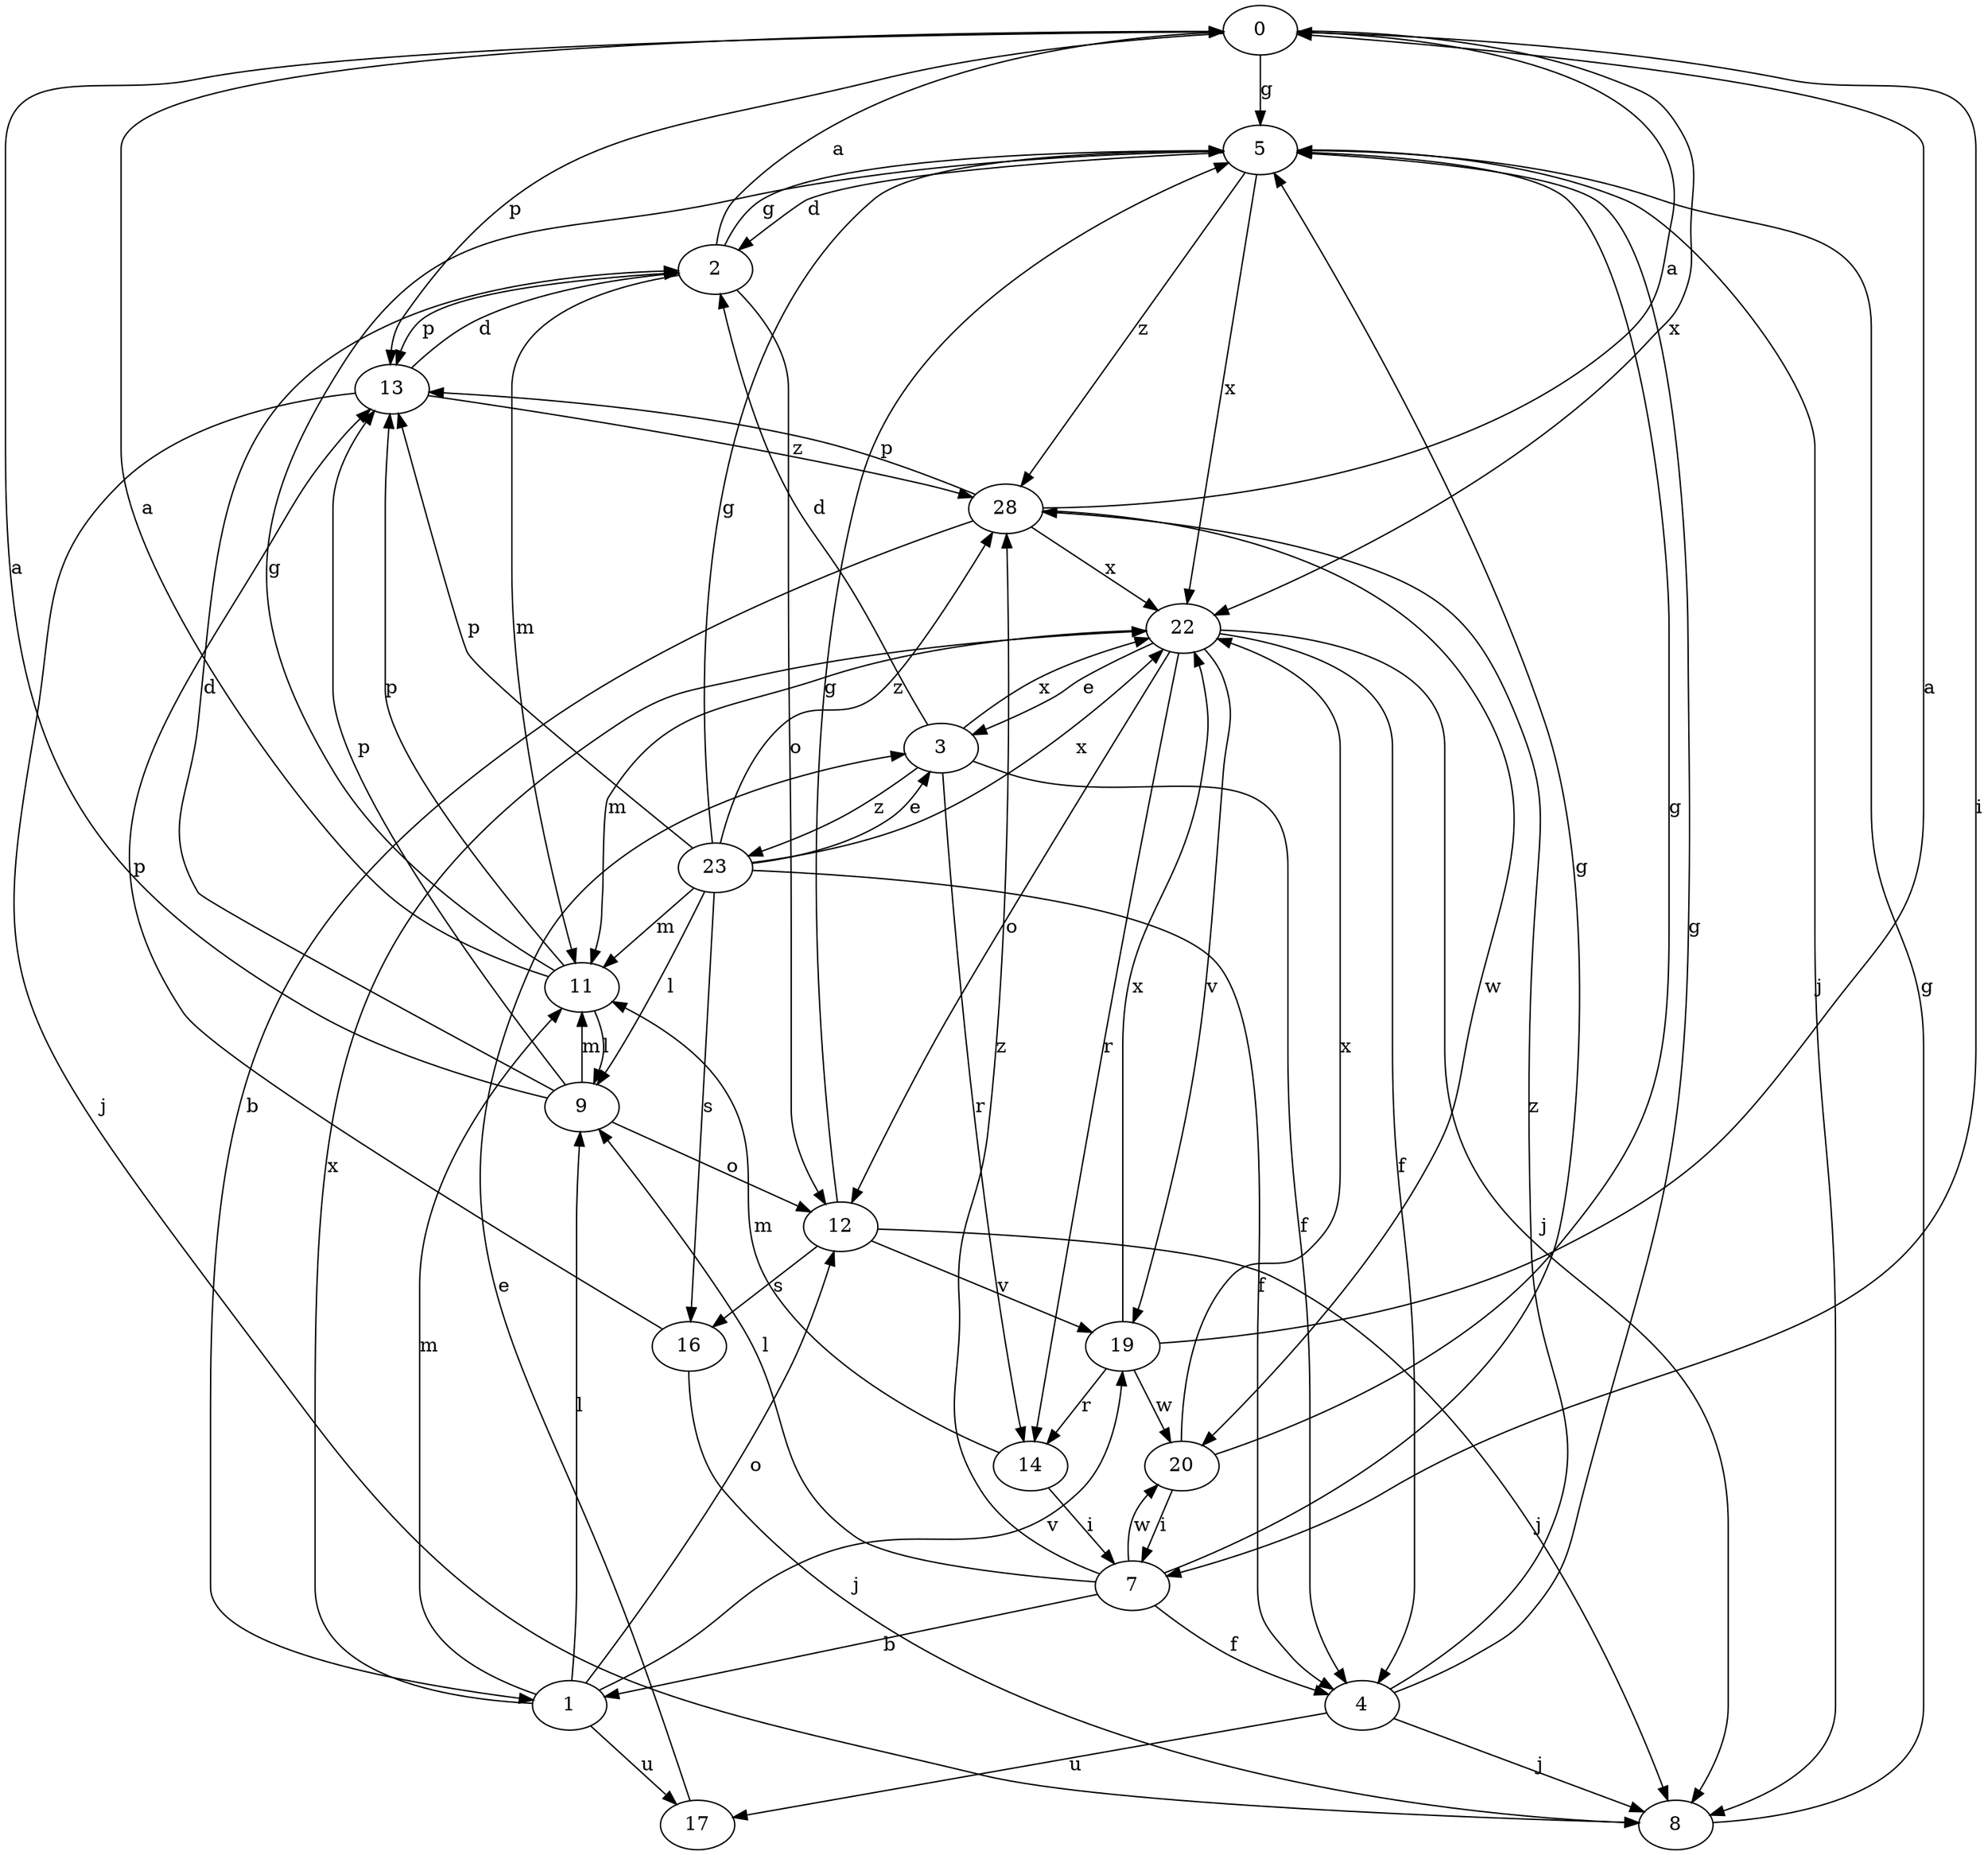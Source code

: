 strict digraph  {
0;
1;
2;
3;
4;
5;
7;
8;
9;
11;
12;
13;
14;
16;
17;
19;
20;
22;
23;
28;
0 -> 5  [label=g];
0 -> 7  [label=i];
0 -> 13  [label=p];
0 -> 22  [label=x];
1 -> 9  [label=l];
1 -> 11  [label=m];
1 -> 12  [label=o];
1 -> 17  [label=u];
1 -> 19  [label=v];
1 -> 22  [label=x];
2 -> 0  [label=a];
2 -> 5  [label=g];
2 -> 11  [label=m];
2 -> 12  [label=o];
2 -> 13  [label=p];
3 -> 2  [label=d];
3 -> 4  [label=f];
3 -> 14  [label=r];
3 -> 22  [label=x];
3 -> 23  [label=z];
4 -> 5  [label=g];
4 -> 8  [label=j];
4 -> 17  [label=u];
4 -> 28  [label=z];
5 -> 2  [label=d];
5 -> 8  [label=j];
5 -> 22  [label=x];
5 -> 28  [label=z];
7 -> 1  [label=b];
7 -> 4  [label=f];
7 -> 5  [label=g];
7 -> 9  [label=l];
7 -> 20  [label=w];
7 -> 28  [label=z];
8 -> 5  [label=g];
9 -> 0  [label=a];
9 -> 2  [label=d];
9 -> 11  [label=m];
9 -> 12  [label=o];
9 -> 13  [label=p];
11 -> 0  [label=a];
11 -> 5  [label=g];
11 -> 9  [label=l];
11 -> 13  [label=p];
12 -> 5  [label=g];
12 -> 8  [label=j];
12 -> 16  [label=s];
12 -> 19  [label=v];
13 -> 2  [label=d];
13 -> 8  [label=j];
13 -> 28  [label=z];
14 -> 7  [label=i];
14 -> 11  [label=m];
16 -> 8  [label=j];
16 -> 13  [label=p];
17 -> 3  [label=e];
19 -> 0  [label=a];
19 -> 14  [label=r];
19 -> 20  [label=w];
19 -> 22  [label=x];
20 -> 5  [label=g];
20 -> 7  [label=i];
20 -> 22  [label=x];
22 -> 3  [label=e];
22 -> 4  [label=f];
22 -> 8  [label=j];
22 -> 11  [label=m];
22 -> 12  [label=o];
22 -> 14  [label=r];
22 -> 19  [label=v];
23 -> 3  [label=e];
23 -> 4  [label=f];
23 -> 5  [label=g];
23 -> 9  [label=l];
23 -> 11  [label=m];
23 -> 13  [label=p];
23 -> 16  [label=s];
23 -> 22  [label=x];
23 -> 28  [label=z];
28 -> 0  [label=a];
28 -> 1  [label=b];
28 -> 13  [label=p];
28 -> 20  [label=w];
28 -> 22  [label=x];
}
